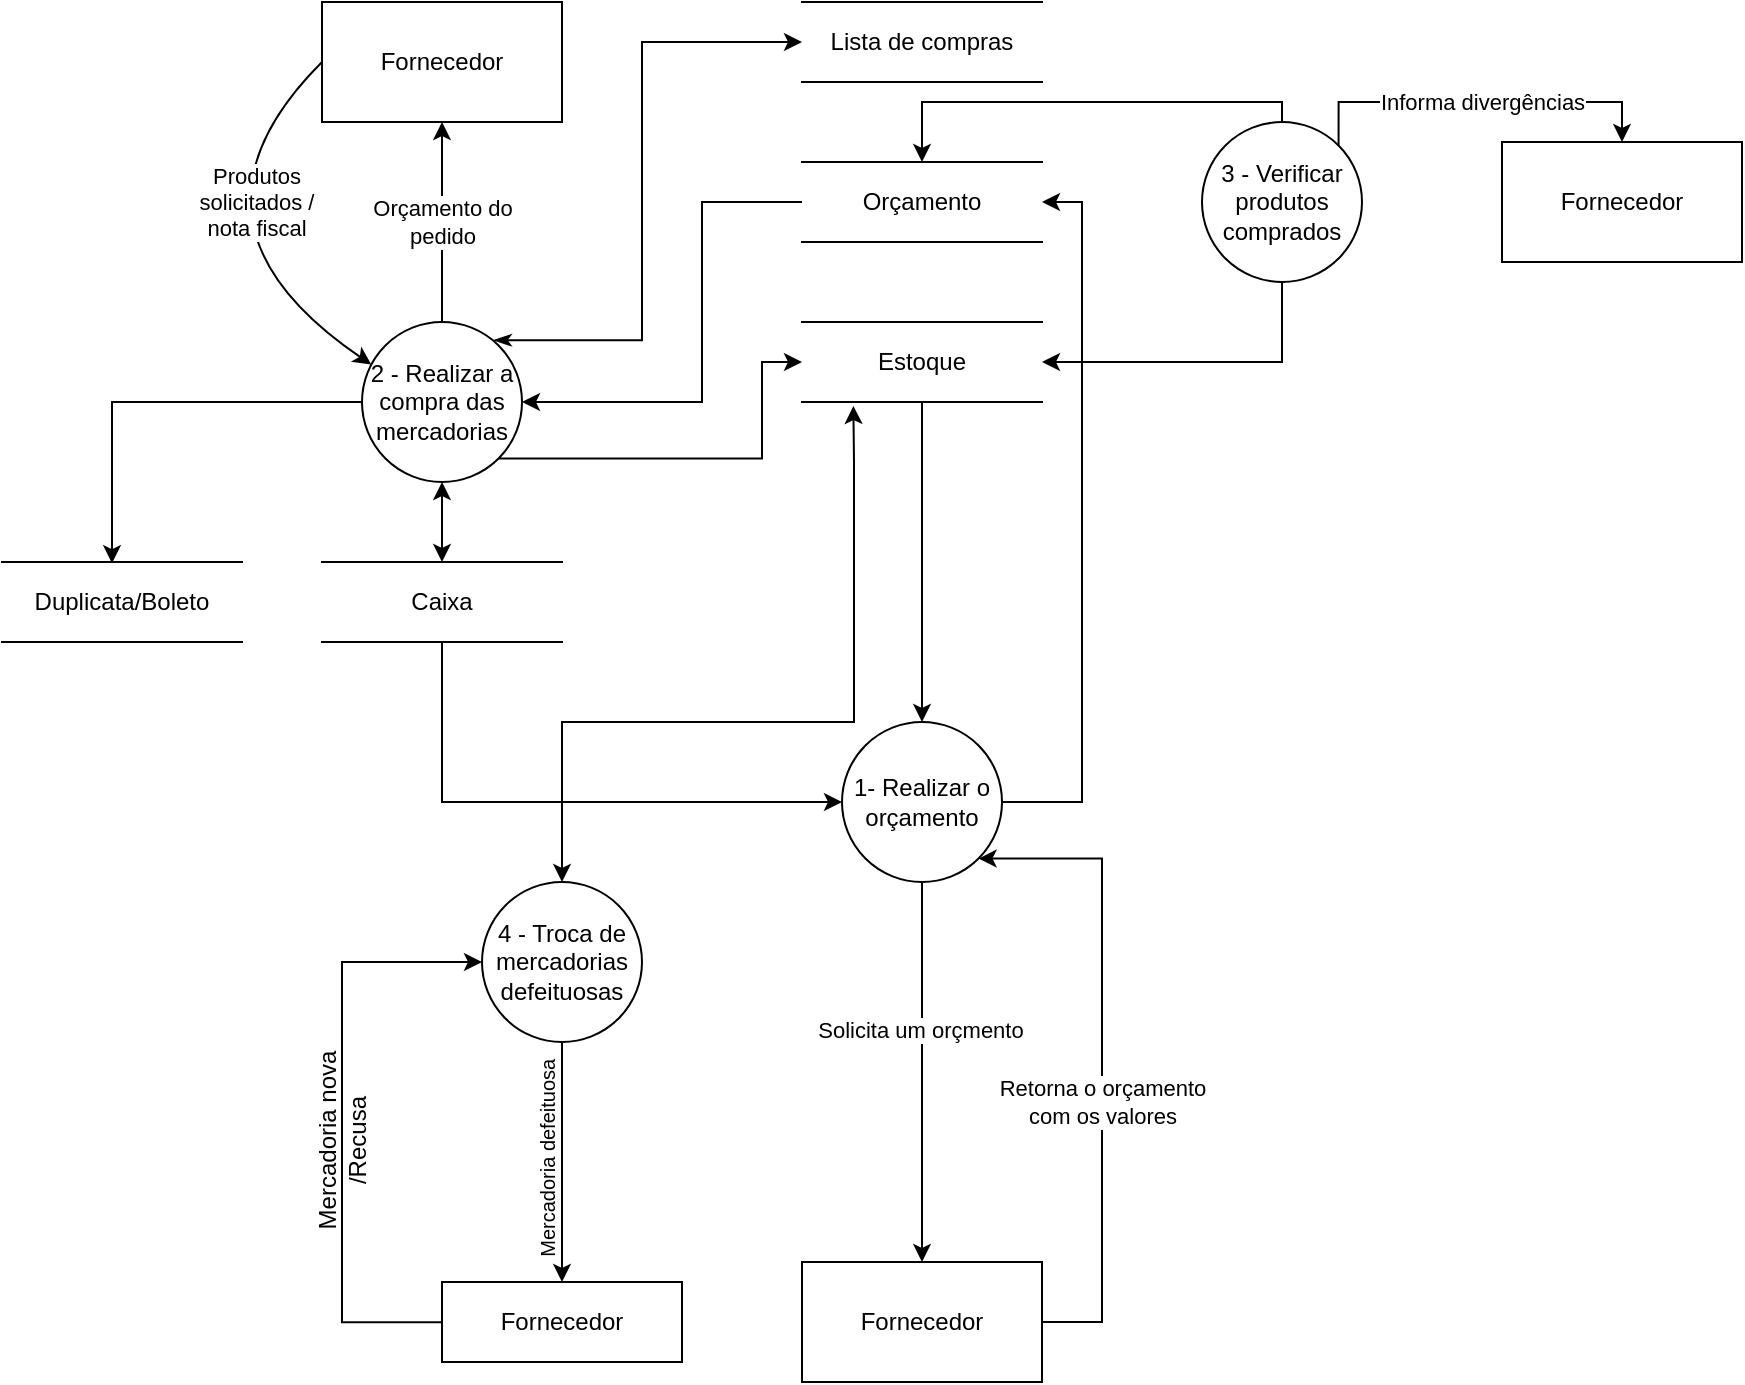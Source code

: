 <mxfile version="13.0.3" type="device"><diagram id="JR5-yKG_D1q2GUw1KWqf" name="Page-1"><mxGraphModel dx="766" dy="750" grid="1" gridSize="10" guides="1" tooltips="1" connect="1" arrows="1" fold="1" page="1" pageScale="1" pageWidth="1169" pageHeight="827" math="0" shadow="0"><root><mxCell id="0"/><mxCell id="1" parent="0"/><mxCell id="ZPAFdmiW1PeAN2uZAJUw-19" value="" style="edgeStyle=orthogonalEdgeStyle;rounded=0;orthogonalLoop=1;jettySize=auto;html=1;startArrow=none;startFill=0;entryX=1;entryY=0.5;entryDx=0;entryDy=0;" parent="1" source="veqbe7Npe6lUpJ3kkmxu-2" target="veqbe7Npe6lUpJ3kkmxu-8" edge="1"><mxGeometry relative="1" as="geometry"><mxPoint x="660" y="440" as="targetPoint"/><Array as="points"><mxPoint x="700" y="440"/><mxPoint x="700" y="140"/></Array></mxGeometry></mxCell><mxCell id="veqbe7Npe6lUpJ3kkmxu-2" value="&lt;font style=&quot;vertical-align: inherit&quot;&gt;&lt;font style=&quot;vertical-align: inherit&quot;&gt;1- Realizar o orçamento&lt;/font&gt;&lt;/font&gt;" style="ellipse;whiteSpace=wrap;html=1;aspect=fixed;" parent="1" vertex="1"><mxGeometry x="580" y="400" width="80" height="80" as="geometry"/></mxCell><mxCell id="veqbe7Npe6lUpJ3kkmxu-18" value="" style="edgeStyle=orthogonalEdgeStyle;rounded=0;orthogonalLoop=1;jettySize=auto;html=1;entryX=0;entryY=0.5;entryDx=0;entryDy=0;exitX=1;exitY=1;exitDx=0;exitDy=0;" parent="1" source="veqbe7Npe6lUpJ3kkmxu-3" target="veqbe7Npe6lUpJ3kkmxu-7" edge="1"><mxGeometry relative="1" as="geometry"><Array as="points"><mxPoint x="540" y="268"/><mxPoint x="540" y="220"/></Array></mxGeometry></mxCell><mxCell id="q2Gy7PyrHn7db0W2wh8k-3" style="edgeStyle=orthogonalEdgeStyle;rounded=0;orthogonalLoop=1;jettySize=auto;html=1;exitX=0;exitY=0.5;exitDx=0;exitDy=0;entryX=0.455;entryY=0.014;entryDx=0;entryDy=0;entryPerimeter=0;" parent="1" source="veqbe7Npe6lUpJ3kkmxu-3" target="q2Gy7PyrHn7db0W2wh8k-1" edge="1"><mxGeometry relative="1" as="geometry"><Array as="points"><mxPoint x="215" y="240"/><mxPoint x="215" y="321"/></Array></mxGeometry></mxCell><mxCell id="GkjgyNYzh9OtzuEBvh1z-2" style="edgeStyle=orthogonalEdgeStyle;rounded=0;orthogonalLoop=1;jettySize=auto;html=1;entryX=0;entryY=0.5;entryDx=0;entryDy=0;startArrow=classicThin;startFill=1;exitX=0.823;exitY=0.114;exitDx=0;exitDy=0;exitPerimeter=0;" parent="1" source="veqbe7Npe6lUpJ3kkmxu-3" target="GkjgyNYzh9OtzuEBvh1z-1" edge="1"><mxGeometry relative="1" as="geometry"><mxPoint x="510" y="110" as="sourcePoint"/><Array as="points"><mxPoint x="480" y="209"/><mxPoint x="480" y="60"/></Array></mxGeometry></mxCell><mxCell id="6FIPj4EbcxlPGU-dRmn9-2" value="Orçamento do&lt;br&gt;pedido" style="edgeStyle=orthogonalEdgeStyle;rounded=0;orthogonalLoop=1;jettySize=auto;html=1;entryX=0.5;entryY=1;entryDx=0;entryDy=0;" parent="1" source="veqbe7Npe6lUpJ3kkmxu-3" target="6FIPj4EbcxlPGU-dRmn9-1" edge="1"><mxGeometry relative="1" as="geometry"/></mxCell><mxCell id="veqbe7Npe6lUpJ3kkmxu-3" value="&lt;font style=&quot;vertical-align: inherit&quot;&gt;&lt;font style=&quot;vertical-align: inherit&quot;&gt;2 - Realizar a compra das mercadorias&lt;/font&gt;&lt;/font&gt;" style="ellipse;whiteSpace=wrap;html=1;aspect=fixed;" parent="1" vertex="1"><mxGeometry x="340" y="200" width="80" height="80" as="geometry"/></mxCell><mxCell id="ZPAFdmiW1PeAN2uZAJUw-22" value="" style="edgeStyle=orthogonalEdgeStyle;rounded=0;orthogonalLoop=1;jettySize=auto;html=1;startArrow=classic;startFill=1;entryX=0.214;entryY=1.05;entryDx=0;entryDy=0;entryPerimeter=0;" parent="1" source="veqbe7Npe6lUpJ3kkmxu-5" target="veqbe7Npe6lUpJ3kkmxu-7" edge="1"><mxGeometry relative="1" as="geometry"><mxPoint x="570" y="280" as="targetPoint"/><Array as="points"><mxPoint x="440" y="400"/><mxPoint x="586" y="400"/><mxPoint x="586" y="270"/></Array></mxGeometry></mxCell><mxCell id="veqbe7Npe6lUpJ3kkmxu-5" value="4 - Troca de mercadorias defeituosas" style="ellipse;whiteSpace=wrap;html=1;aspect=fixed;" parent="1" vertex="1"><mxGeometry x="400" y="480" width="80" height="80" as="geometry"/></mxCell><mxCell id="veqbe7Npe6lUpJ3kkmxu-13" value="" style="edgeStyle=orthogonalEdgeStyle;rounded=0;orthogonalLoop=1;jettySize=auto;html=1;" parent="1" source="veqbe7Npe6lUpJ3kkmxu-7" target="veqbe7Npe6lUpJ3kkmxu-2" edge="1"><mxGeometry relative="1" as="geometry"/></mxCell><mxCell id="veqbe7Npe6lUpJ3kkmxu-7" value="Estoque" style="shape=partialRectangle;whiteSpace=wrap;html=1;left=0;right=0;fillColor=none;" parent="1" vertex="1"><mxGeometry x="560" y="200" width="120" height="40" as="geometry"/></mxCell><mxCell id="veqbe7Npe6lUpJ3kkmxu-20" value="" style="edgeStyle=orthogonalEdgeStyle;rounded=0;orthogonalLoop=1;jettySize=auto;html=1;startArrow=none;startFill=0;entryX=1;entryY=0.5;entryDx=0;entryDy=0;exitX=0;exitY=0.5;exitDx=0;exitDy=0;" parent="1" source="veqbe7Npe6lUpJ3kkmxu-8" target="veqbe7Npe6lUpJ3kkmxu-3" edge="1"><mxGeometry relative="1" as="geometry"><mxPoint x="380" y="170" as="targetPoint"/><Array as="points"><mxPoint x="510" y="140"/><mxPoint x="510" y="240"/></Array></mxGeometry></mxCell><mxCell id="veqbe7Npe6lUpJ3kkmxu-8" value="Orçamento" style="shape=partialRectangle;whiteSpace=wrap;html=1;left=0;right=0;fillColor=none;" parent="1" vertex="1"><mxGeometry x="560" y="120" width="120" height="40" as="geometry"/></mxCell><mxCell id="veqbe7Npe6lUpJ3kkmxu-12" value="" style="edgeStyle=orthogonalEdgeStyle;rounded=0;orthogonalLoop=1;jettySize=auto;html=1;entryX=0;entryY=0.5;entryDx=0;entryDy=0;" parent="1" source="veqbe7Npe6lUpJ3kkmxu-9" target="veqbe7Npe6lUpJ3kkmxu-2" edge="1"><mxGeometry relative="1" as="geometry"><mxPoint x="380" y="440" as="targetPoint"/><Array as="points"><mxPoint x="380" y="440"/></Array></mxGeometry></mxCell><mxCell id="veqbe7Npe6lUpJ3kkmxu-16" value="" style="edgeStyle=orthogonalEdgeStyle;rounded=0;orthogonalLoop=1;jettySize=auto;html=1;startArrow=classic;startFill=1;" parent="1" source="veqbe7Npe6lUpJ3kkmxu-3" target="veqbe7Npe6lUpJ3kkmxu-9" edge="1"><mxGeometry relative="1" as="geometry"/></mxCell><mxCell id="veqbe7Npe6lUpJ3kkmxu-9" value="Caixa" style="shape=partialRectangle;whiteSpace=wrap;html=1;left=0;right=0;fillColor=none;" parent="1" vertex="1"><mxGeometry x="320" y="320" width="120" height="40" as="geometry"/></mxCell><mxCell id="veqbe7Npe6lUpJ3kkmxu-33" value="" style="edgeStyle=orthogonalEdgeStyle;rounded=0;orthogonalLoop=1;jettySize=auto;html=1;startArrow=classic;startFill=1;endArrow=none;endFill=0;" parent="1" source="veqbe7Npe6lUpJ3kkmxu-34" edge="1"><mxGeometry relative="1" as="geometry"><mxPoint x="440" y="560" as="targetPoint"/></mxGeometry></mxCell><mxCell id="veqbe7Npe6lUpJ3kkmxu-34" value="Fornecedor" style="rounded=0;whiteSpace=wrap;html=1;" parent="1" vertex="1"><mxGeometry x="380" y="680" width="120" height="40" as="geometry"/></mxCell><mxCell id="veqbe7Npe6lUpJ3kkmxu-35" value="Mercadoria defeituosa" style="text;html=1;strokeColor=none;fillColor=none;align=center;verticalAlign=middle;whiteSpace=wrap;rounded=0;rotation=-90;fontSize=10;" parent="1" vertex="1"><mxGeometry x="380" y="600" width="105" height="35.75" as="geometry"/></mxCell><mxCell id="KXPXj2zLTw6V5ffQ6uEd-1" value="" style="edgeStyle=orthogonalEdgeStyle;rounded=0;orthogonalLoop=1;jettySize=auto;html=1;entryX=0;entryY=0.5;entryDx=0;entryDy=0;" parent="1" target="veqbe7Npe6lUpJ3kkmxu-5" edge="1"><mxGeometry relative="1" as="geometry"><mxPoint x="340.0" y="580.05" as="targetPoint"/><Array as="points"><mxPoint x="330" y="700"/><mxPoint x="330" y="520"/></Array><mxPoint x="380.0" y="700.11" as="sourcePoint"/></mxGeometry></mxCell><mxCell id="KXPXj2zLTw6V5ffQ6uEd-2" value="Mercadoria nova&lt;br&gt;/Recusa" style="text;html=1;align=center;verticalAlign=middle;resizable=0;points=[];labelBackgroundColor=none;rotation=-90;" parent="KXPXj2zLTw6V5ffQ6uEd-1" vertex="1" connectable="0"><mxGeometry x="-0.037" relative="1" as="geometry"><mxPoint y="3.91" as="offset"/></mxGeometry></mxCell><mxCell id="q2Gy7PyrHn7db0W2wh8k-1" value="Duplicata/Boleto" style="shape=partialRectangle;whiteSpace=wrap;html=1;left=0;right=0;fillColor=none;" parent="1" vertex="1"><mxGeometry x="160" y="320" width="120" height="40" as="geometry"/></mxCell><mxCell id="GkjgyNYzh9OtzuEBvh1z-1" value="Lista de compras" style="shape=partialRectangle;whiteSpace=wrap;html=1;left=0;right=0;fillColor=none;" parent="1" vertex="1"><mxGeometry x="560" y="40" width="120" height="40" as="geometry"/></mxCell><mxCell id="6FIPj4EbcxlPGU-dRmn9-1" value="Fornecedor" style="rounded=0;whiteSpace=wrap;html=1;" parent="1" vertex="1"><mxGeometry x="320" y="40" width="120" height="60" as="geometry"/></mxCell><mxCell id="6FIPj4EbcxlPGU-dRmn9-3" value="" style="curved=1;endArrow=classic;html=1;exitX=0;exitY=0.5;exitDx=0;exitDy=0;entryX=0.058;entryY=0.266;entryDx=0;entryDy=0;entryPerimeter=0;" parent="1" source="6FIPj4EbcxlPGU-dRmn9-1" target="veqbe7Npe6lUpJ3kkmxu-3" edge="1"><mxGeometry width="50" height="50" relative="1" as="geometry"><mxPoint x="170" y="120" as="sourcePoint"/><mxPoint x="220" y="70" as="targetPoint"/><Array as="points"><mxPoint x="240" y="150"/></Array></mxGeometry></mxCell><mxCell id="6FIPj4EbcxlPGU-dRmn9-4" value="Produtos&lt;br&gt;solicitados / &lt;br&gt;nota fiscal" style="edgeLabel;html=1;align=center;verticalAlign=middle;resizable=0;points=[];" parent="6FIPj4EbcxlPGU-dRmn9-3" vertex="1" connectable="0"><mxGeometry x="-0.471" y="16" relative="1" as="geometry"><mxPoint y="14" as="offset"/></mxGeometry></mxCell><mxCell id="ZPAFdmiW1PeAN2uZAJUw-3" value="" style="edgeStyle=orthogonalEdgeStyle;rounded=0;orthogonalLoop=1;jettySize=auto;html=1;startArrow=none;startFill=0;exitX=0.5;exitY=1;exitDx=0;exitDy=0;" parent="1" source="veqbe7Npe6lUpJ3kkmxu-2" target="ZPAFdmiW1PeAN2uZAJUw-1" edge="1"><mxGeometry relative="1" as="geometry"><mxPoint x="540" y="500.37" as="sourcePoint"/></mxGeometry></mxCell><mxCell id="ZPAFdmiW1PeAN2uZAJUw-4" value="Solicita um orçmento" style="edgeLabel;html=1;align=center;verticalAlign=middle;resizable=0;points=[];" parent="ZPAFdmiW1PeAN2uZAJUw-3" vertex="1" connectable="0"><mxGeometry x="-0.226" y="-1" relative="1" as="geometry"><mxPoint as="offset"/></mxGeometry></mxCell><mxCell id="ZPAFdmiW1PeAN2uZAJUw-11" value="Retorna o orçamento&lt;br&gt;com os valores" style="edgeStyle=orthogonalEdgeStyle;orthogonalLoop=1;jettySize=auto;html=1;startArrow=none;startFill=0;rounded=0;entryX=1;entryY=1;entryDx=0;entryDy=0;exitX=1;exitY=0.5;exitDx=0;exitDy=0;" parent="1" source="ZPAFdmiW1PeAN2uZAJUw-1" target="veqbe7Npe6lUpJ3kkmxu-2" edge="1"><mxGeometry x="-0.13" relative="1" as="geometry"><mxPoint x="680" y="610.37" as="targetPoint"/><Array as="points"><mxPoint x="710" y="700"/><mxPoint x="710" y="468"/></Array><mxPoint as="offset"/></mxGeometry></mxCell><mxCell id="ZPAFdmiW1PeAN2uZAJUw-1" value="Fornecedor" style="rounded=0;whiteSpace=wrap;html=1;" parent="1" vertex="1"><mxGeometry x="560" y="670" width="120" height="60" as="geometry"/></mxCell><mxCell id="ZPAFdmiW1PeAN2uZAJUw-25" value="" style="edgeStyle=orthogonalEdgeStyle;rounded=0;orthogonalLoop=1;jettySize=auto;html=1;startArrow=none;startFill=0;entryX=1;entryY=0.5;entryDx=0;entryDy=0;" parent="1" source="ZPAFdmiW1PeAN2uZAJUw-15" target="veqbe7Npe6lUpJ3kkmxu-7" edge="1"><mxGeometry relative="1" as="geometry"><mxPoint x="800" y="260" as="targetPoint"/><Array as="points"><mxPoint x="800" y="220"/></Array></mxGeometry></mxCell><mxCell id="ZPAFdmiW1PeAN2uZAJUw-29" value="" style="edgeStyle=orthogonalEdgeStyle;rounded=0;orthogonalLoop=1;jettySize=auto;html=1;startArrow=none;startFill=0;entryX=0.5;entryY=0;entryDx=0;entryDy=0;exitX=0.5;exitY=0;exitDx=0;exitDy=0;" parent="1" source="ZPAFdmiW1PeAN2uZAJUw-15" target="veqbe7Npe6lUpJ3kkmxu-8" edge="1"><mxGeometry relative="1" as="geometry"><mxPoint x="800" y="20" as="targetPoint"/><Array as="points"><mxPoint x="800" y="90"/><mxPoint x="620" y="90"/></Array></mxGeometry></mxCell><mxCell id="ZPAFdmiW1PeAN2uZAJUw-15" value="3 - Verificar produtos comprados" style="ellipse;whiteSpace=wrap;html=1;aspect=fixed;" parent="1" vertex="1"><mxGeometry x="760" y="100" width="80" height="80" as="geometry"/></mxCell><mxCell id="ZPAFdmiW1PeAN2uZAJUw-32" value="" style="edgeStyle=orthogonalEdgeStyle;rounded=0;orthogonalLoop=1;jettySize=auto;html=1;startArrow=none;startFill=0;entryX=0.5;entryY=0;entryDx=0;entryDy=0;exitX=1;exitY=0;exitDx=0;exitDy=0;" parent="1" source="ZPAFdmiW1PeAN2uZAJUw-15" target="ZPAFdmiW1PeAN2uZAJUw-30" edge="1"><mxGeometry relative="1" as="geometry"><mxPoint x="1040.0" y="210" as="sourcePoint"/><Array as="points"><mxPoint x="828" y="90"/><mxPoint x="970" y="90"/></Array></mxGeometry></mxCell><mxCell id="ZPAFdmiW1PeAN2uZAJUw-35" value="Informa divergências" style="edgeLabel;html=1;align=center;verticalAlign=middle;resizable=0;points=[];" parent="ZPAFdmiW1PeAN2uZAJUw-32" vertex="1" connectable="0"><mxGeometry x="-0.083" relative="1" as="geometry"><mxPoint x="9.37" as="offset"/></mxGeometry></mxCell><mxCell id="ZPAFdmiW1PeAN2uZAJUw-30" value="Fornecedor" style="rounded=0;whiteSpace=wrap;html=1;" parent="1" vertex="1"><mxGeometry x="910" y="110" width="120" height="60" as="geometry"/></mxCell></root></mxGraphModel></diagram></mxfile>